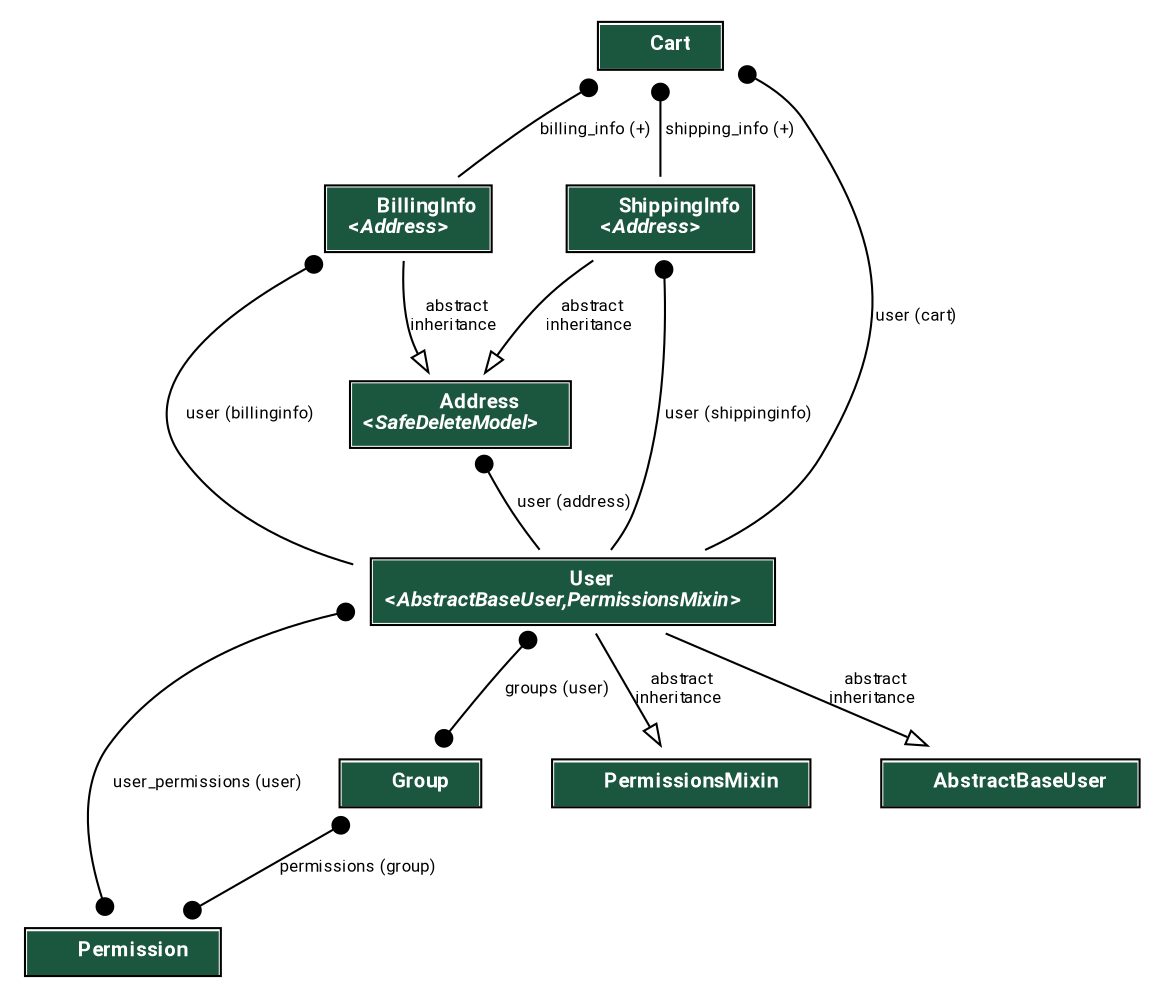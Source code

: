digraph model_graph {
  // Dotfile by Django-Extensions graph_models
  // Created: 2023-07-15 14:41
  // Cli Options: -a -

  fontname = "Roboto"
  fontsize = 8
  splines  = true
  rankdir = "TB"

  node [
    fontname = "Roboto"
    fontsize = 8
    shape = "plaintext"
  ]

  edge [
    fontname = "Roboto"
    fontsize = 8
  ]

  // Labels



  django_contrib_auth_models_Permission [label=<
    <TABLE BGCOLOR="white" BORDER="1" CELLBORDER="0" CELLSPACING="0">
    <TR><TD COLSPAN="2" CELLPADDING="5" ALIGN="CENTER" BGCOLOR="#1b563f">
    <FONT FACE="Roboto" COLOR="white" POINT-SIZE="10"><B>
    Permission
    </B></FONT></TD></TR>
    </TABLE>
    >]

  django_contrib_auth_models_Group [label=<
    <TABLE BGCOLOR="white" BORDER="1" CELLBORDER="0" CELLSPACING="0">
    <TR><TD COLSPAN="2" CELLPADDING="5" ALIGN="CENTER" BGCOLOR="#1b563f">
    <FONT FACE="Roboto" COLOR="white" POINT-SIZE="10"><B>
    Group
    </B></FONT></TD></TR>
    </TABLE>
    >]

  cart_models_Cart [label=<
    <TABLE BGCOLOR="white" BORDER="1" CELLBORDER="0" CELLSPACING="0">
    <TR><TD COLSPAN="2" CELLPADDING="5" ALIGN="CENTER" BGCOLOR="#1b563f">
    <FONT FACE="Roboto" COLOR="white" POINT-SIZE="10"><B>
    Cart
    </B></FONT></TD></TR>
    </TABLE>
    >]

  country_models_Address [label=<
    <TABLE BGCOLOR="white" BORDER="1" CELLBORDER="0" CELLSPACING="0">
    <TR><TD COLSPAN="2" CELLPADDING="5" ALIGN="CENTER" BGCOLOR="#1b563f">
    <FONT FACE="Roboto" COLOR="white" POINT-SIZE="10"><B>
    Address<BR/>&lt;<FONT FACE="Roboto"><I>SafeDeleteModel</I></FONT>&gt;
    </B></FONT></TD></TR>
     </TABLE>
    >]

  country_models_BillingInfo [label=<
    <TABLE BGCOLOR="white" BORDER="1" CELLBORDER="0" CELLSPACING="0">
    <TR><TD COLSPAN="2" CELLPADDING="5" ALIGN="CENTER" BGCOLOR="#1b563f">
    <FONT FACE="Roboto" COLOR="white" POINT-SIZE="10"><B>
    BillingInfo<BR/>&lt;<FONT FACE="Roboto"><I>Address</I></FONT>&gt;
    </B></FONT></TD></TR>
    </TABLE>
    >]

  country_models_ShippingInfo [label=<
    <TABLE BGCOLOR="white" BORDER="1" CELLBORDER="0" CELLSPACING="0">
    <TR><TD COLSPAN="2" CELLPADDING="5" ALIGN="CENTER" BGCOLOR="#1b563f">
    <FONT FACE="Roboto" COLOR="white" POINT-SIZE="10"><B>
    ShippingInfo<BR/>&lt;<FONT FACE="Roboto"><I>Address</I></FONT>&gt;
    </B></FONT></TD></TR>
    </TABLE>
    >]


  django_contrib_auth_models_PermissionsMixin [label=<
    <TABLE BGCOLOR="white" BORDER="1" CELLBORDER="0" CELLSPACING="0">
    <TR><TD COLSPAN="2" CELLPADDING="5" ALIGN="CENTER" BGCOLOR="#1b563f">
    <FONT FACE="Roboto" COLOR="white" POINT-SIZE="10"><B>
    PermissionsMixin
    </B></FONT></TD></TR>
   </TABLE>
    >]

  django_contrib_auth_base_user_AbstractBaseUser [label=<
    <TABLE BGCOLOR="white" BORDER="1" CELLBORDER="0" CELLSPACING="0">
    <TR><TD COLSPAN="2" CELLPADDING="5" ALIGN="CENTER" BGCOLOR="#1b563f">
    <FONT FACE="Roboto" COLOR="white" POINT-SIZE="10"><B>
    AbstractBaseUser
    </B></FONT></TD></TR>
    </TABLE>
    >]

  user_models_User [label=<
    <TABLE BGCOLOR="white" BORDER="1" CELLBORDER="0" CELLSPACING="0">
    <TR><TD COLSPAN="2" CELLPADDING="5" ALIGN="CENTER" BGCOLOR="#1b563f">
    <FONT FACE="Roboto" COLOR="white" POINT-SIZE="10"><B>
    User<BR/>&lt;<FONT FACE="Roboto"><I>AbstractBaseUser,PermissionsMixin</I></FONT>&gt;
    </B></FONT></TD></TR>
    </TABLE>
    >]


  // Relations
  django_contrib_auth_models_Group -> django_contrib_auth_models_Permission
  [label=" permissions (group)"] [arrowhead=dot arrowtail=dot, dir=both];




  cart_models_Cart -> user_models_User
  [label=" user (cart)"] [arrowhead=none, arrowtail=dot, dir=both];

  cart_models_Cart -> country_models_BillingInfo
  [label=" billing_info (+)"] [arrowhead=none, arrowtail=dot, dir=both];

  cart_models_Cart -> country_models_ShippingInfo
  [label=" shipping_info (+)"] [arrowhead=none, arrowtail=dot, dir=both];



  country_models_Address -> user_models_User
  [label=" user (address)"] [arrowhead=none, arrowtail=dot, dir=both];



  country_models_BillingInfo -> user_models_User
  [label=" user (billinginfo)"] [arrowhead=none, arrowtail=dot, dir=both];


  country_models_BillingInfo -> country_models_Address
  [label=" abstract\ninheritance"] [arrowhead=empty, arrowtail=none, dir=both];

  country_models_ShippingInfo -> user_models_User
  [label=" user (shippinginfo)"] [arrowhead=none, arrowtail=dot, dir=both];

  country_models_ShippingInfo -> country_models_Address
  [label=" abstract\ninheritance"] [arrowhead=empty, arrowtail=none, dir=both];



  user_models_User -> django_contrib_auth_models_Group
  [label=" groups (user)"] [arrowhead=dot arrowtail=dot, dir=both];

  user_models_User -> django_contrib_auth_models_Permission
  [label=" user_permissions (user)"] [arrowhead=dot arrowtail=dot, dir=both];

  user_models_User -> django_contrib_auth_base_user_AbstractBaseUser
  [label=" abstract\ninheritance"] [arrowhead=empty, arrowtail=none, dir=both];

  user_models_User -> django_contrib_auth_models_PermissionsMixin
  [label=" abstract\ninheritance"] [arrowhead=empty, arrowtail=none, dir=both];

}
